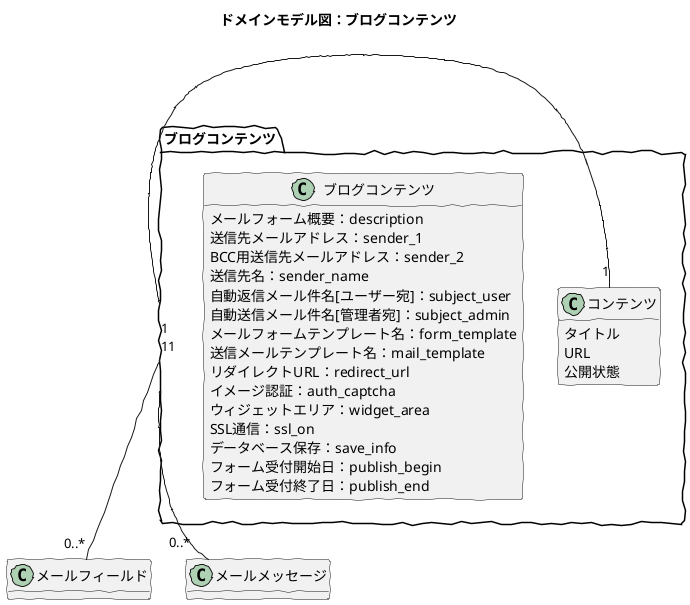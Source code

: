 @startuml
skinparam handwritten true
skinparam backgroundColor white
hide method

title ドメインモデル図：ブログコンテンツ

package ブログコンテンツ {
	
	class ブログコンテンツ {
メールフォーム概要：description
送信先メールアドレス：sender_1
BCC用送信先メールアドレス：sender_2
送信先名：sender_name
自動返信メール件名[ユーザー宛]：subject_user
自動送信メール件名[管理者宛]：subject_admin
メールフォームテンプレート名：form_template
送信メールテンプレート名：mail_template
リダイレクトURL：redirect_url
イメージ認証：auth_captcha
ウィジェットエリア：widget_area
SSL通信：ssl_on
データベース保存：save_info
フォーム受付開始日：publish_begin
フォーム受付終了日：publish_end
	}
	
	class コンテンツ {
		タイトル
		URL
		公開状態
	}

}

ブログコンテンツ "1" - "1" コンテンツ 
ブログコンテンツ "1" -down- "0..*" メールフィールド
ブログコンテンツ "1" -down- "0..*" メールメッセージ

@enduml

